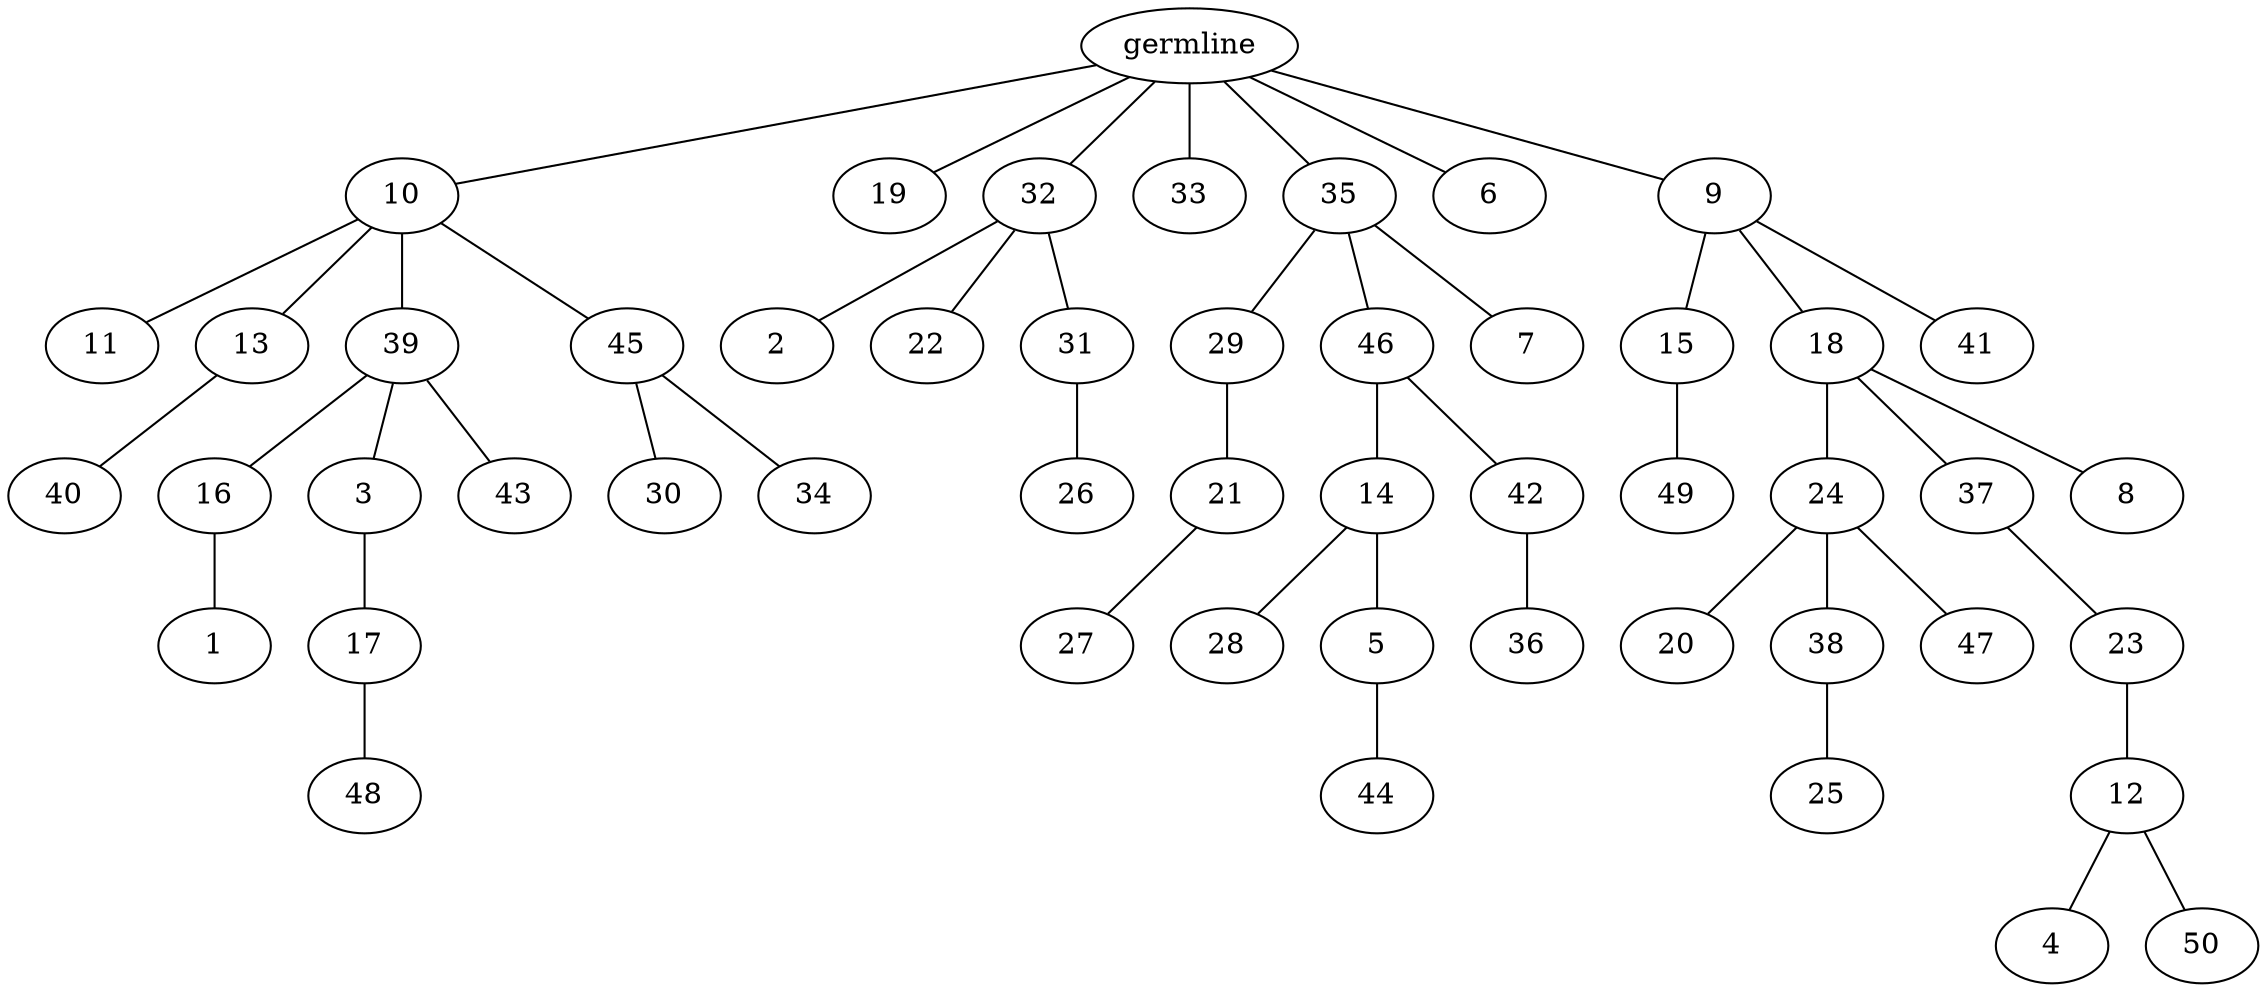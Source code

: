 graph tree {
    "140372188326496" [label="germline"];
    "140372188352720" [label="10"];
    "140372188356032" [label="11"];
    "140372188354640" [label="13"];
    "140372188355504" [label="40"];
    "140372188356416" [label="39"];
    "140372188355696" [label="16"];
    "140372188356320" [label="1"];
    "140372188355552" [label="3"];
    "140372188244864" [label="17"];
    "140372188245152" [label="48"];
    "140372188356512" [label="43"];
    "140372188244384" [label="45"];
    "140372188245536" [label="30"];
    "140372188244960" [label="34"];
    "140372188354736" [label="19"];
    "140372188244480" [label="32"];
    "140372188244768" [label="2"];
    "140372188244096" [label="22"];
    "140372188245248" [label="31"];
    "140372188244192" [label="26"];
    "140372188243088" [label="33"];
    "140372188242128" [label="35"];
    "140372188242992" [label="29"];
    "140372188243136" [label="21"];
    "140372188243952" [label="27"];
    "140372188243328" [label="46"];
    "140372188244576" [label="14"];
    "140372188243376" [label="28"];
    "140372188243040" [label="5"];
    "140372188242800" [label="44"];
    "140372188242896" [label="42"];
    "140372188242752" [label="36"];
    "140372188245824" [label="7"];
    "140372188242176" [label="6"];
    "140372188243664" [label="9"];
    "140372188245968" [label="15"];
    "140372195156416" [label="49"];
    "140372188242560" [label="18"];
    "140372195156176" [label="24"];
    "140372195156608" [label="20"];
    "140372195156560" [label="38"];
    "140372195156656" [label="25"];
    "140372195157712" [label="47"];
    "140372195158000" [label="37"];
    "140372195157424" [label="23"];
    "140372195157760" [label="12"];
    "140372188129264" [label="4"];
    "140372195158048" [label="50"];
    "140372195157856" [label="8"];
    "140372195158864" [label="41"];
    "140372188326496" -- "140372188352720";
    "140372188326496" -- "140372188354736";
    "140372188326496" -- "140372188244480";
    "140372188326496" -- "140372188243088";
    "140372188326496" -- "140372188242128";
    "140372188326496" -- "140372188242176";
    "140372188326496" -- "140372188243664";
    "140372188352720" -- "140372188356032";
    "140372188352720" -- "140372188354640";
    "140372188352720" -- "140372188356416";
    "140372188352720" -- "140372188244384";
    "140372188354640" -- "140372188355504";
    "140372188356416" -- "140372188355696";
    "140372188356416" -- "140372188355552";
    "140372188356416" -- "140372188356512";
    "140372188355696" -- "140372188356320";
    "140372188355552" -- "140372188244864";
    "140372188244864" -- "140372188245152";
    "140372188244384" -- "140372188245536";
    "140372188244384" -- "140372188244960";
    "140372188244480" -- "140372188244768";
    "140372188244480" -- "140372188244096";
    "140372188244480" -- "140372188245248";
    "140372188245248" -- "140372188244192";
    "140372188242128" -- "140372188242992";
    "140372188242128" -- "140372188243328";
    "140372188242128" -- "140372188245824";
    "140372188242992" -- "140372188243136";
    "140372188243136" -- "140372188243952";
    "140372188243328" -- "140372188244576";
    "140372188243328" -- "140372188242896";
    "140372188244576" -- "140372188243376";
    "140372188244576" -- "140372188243040";
    "140372188243040" -- "140372188242800";
    "140372188242896" -- "140372188242752";
    "140372188243664" -- "140372188245968";
    "140372188243664" -- "140372188242560";
    "140372188243664" -- "140372195158864";
    "140372188245968" -- "140372195156416";
    "140372188242560" -- "140372195156176";
    "140372188242560" -- "140372195158000";
    "140372188242560" -- "140372195157856";
    "140372195156176" -- "140372195156608";
    "140372195156176" -- "140372195156560";
    "140372195156176" -- "140372195157712";
    "140372195156560" -- "140372195156656";
    "140372195158000" -- "140372195157424";
    "140372195157424" -- "140372195157760";
    "140372195157760" -- "140372188129264";
    "140372195157760" -- "140372195158048";
}
